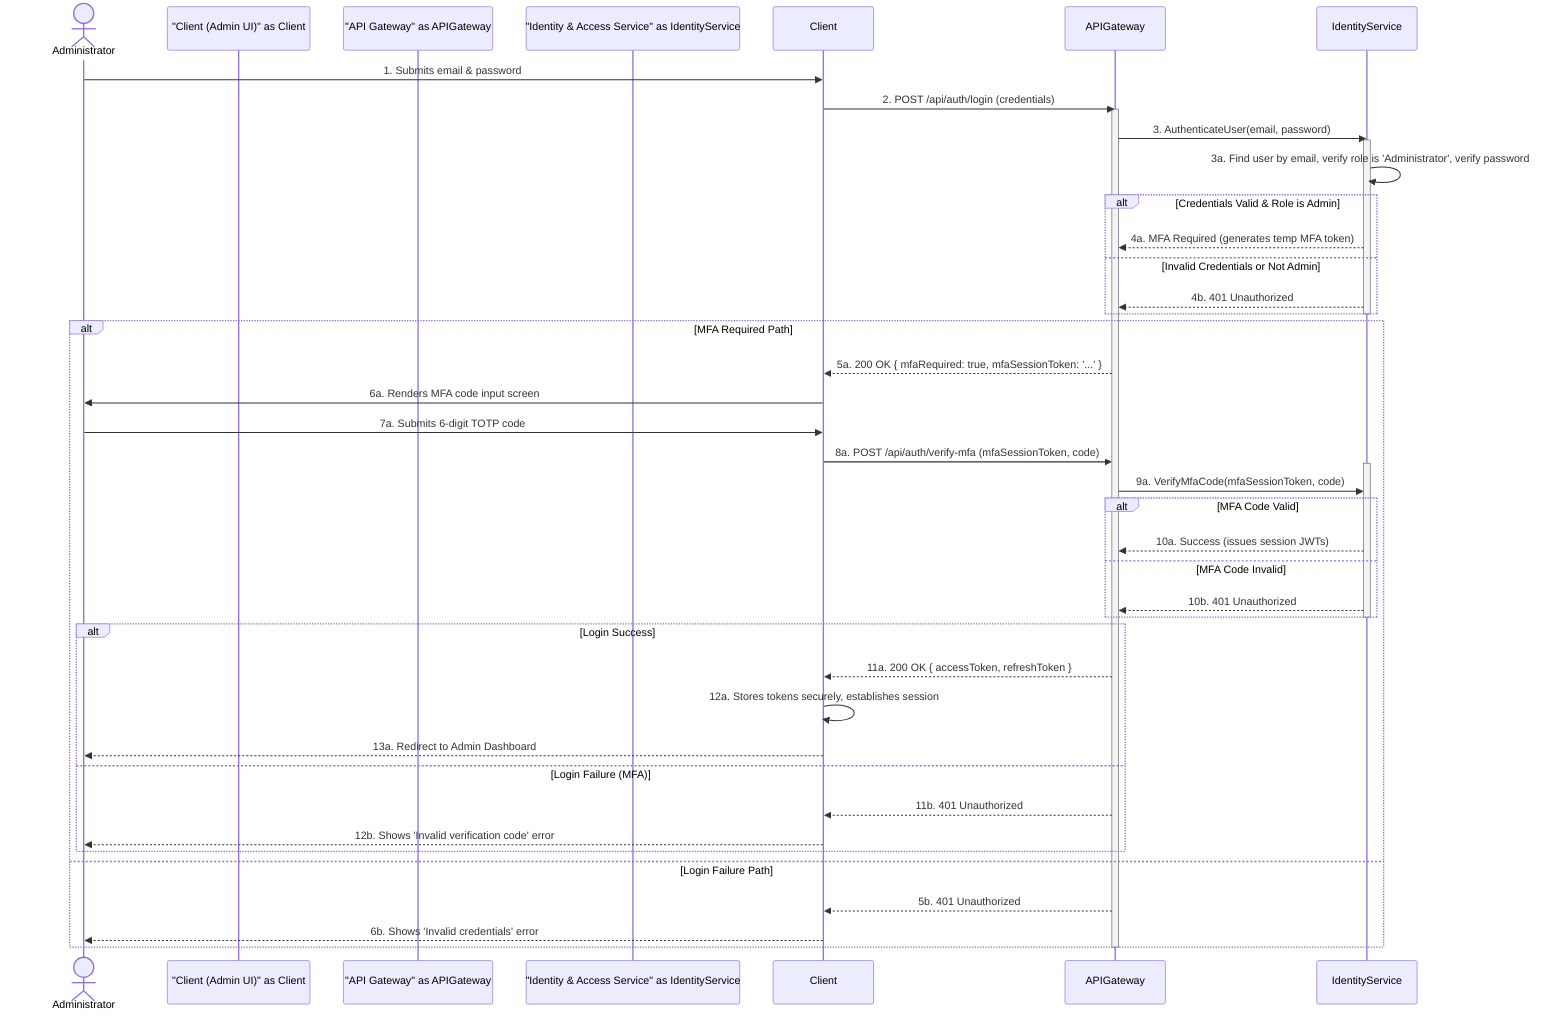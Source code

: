 sequenceDiagram
    actor Administrator
    participant "Client (Admin UI)" as Client
    participant "API Gateway" as APIGateway
    participant "Identity & Access Service" as IdentityService

    Administrator->>Client: 1. Submits email & password
    Client->>APIGateway: 2. POST /api/auth/login (credentials)

    activate APIGateway
    APIGateway->>IdentityService: 3. AuthenticateUser(email, password)
    activate IdentityService
    IdentityService->>IdentityService: 3a. Find user by email, verify role is 'Administrator', verify password
    alt Credentials Valid & Role is Admin
        IdentityService-->>APIGateway: 4a. MFA Required (generates temp MFA token)
    else Invalid Credentials or Not Admin
        IdentityService-->>APIGateway: 4b. 401 Unauthorized
    end
    deactivate IdentityService

    alt MFA Required Path
        APIGateway-->>Client: 5a. 200 OK { mfaRequired: true, mfaSessionToken: '...' }
        Client->>Administrator: 6a. Renders MFA code input screen
        Administrator->>Client: 7a. Submits 6-digit TOTP code
        Client->>APIGateway: 8a. POST /api/auth/verify-mfa (mfaSessionToken, code)
        
        activate IdentityService
        APIGateway->>IdentityService: 9a. VerifyMfaCode(mfaSessionToken, code)
        alt MFA Code Valid
            IdentityService-->>APIGateway: 10a. Success (issues session JWTs)
        else MFA Code Invalid
            IdentityService-->>APIGateway: 10b. 401 Unauthorized
        end
        deactivate IdentityService

        alt Login Success
            APIGateway-->>Client: 11a. 200 OK { accessToken, refreshToken }
            Client->>Client: 12a. Stores tokens securely, establishes session
            Client-->>Administrator: 13a. Redirect to Admin Dashboard
        else Login Failure (MFA)
            APIGateway-->>Client: 11b. 401 Unauthorized
            Client-->>Administrator: 12b. Shows 'Invalid verification code' error
        end

    else Login Failure Path
        APIGateway-->>Client: 5b. 401 Unauthorized
        Client-->>Administrator: 6b. Shows 'Invalid credentials' error
    end

    deactivate APIGateway